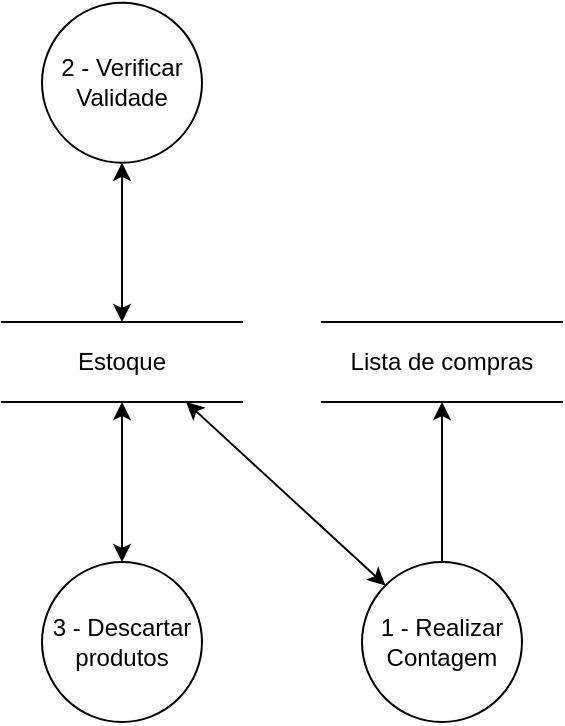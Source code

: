 <mxfile version="13.0.3" type="device"><diagram id="1MgJokWpNvO3p9aHnXV8" name="Page-1"><mxGraphModel dx="1326" dy="806" grid="1" gridSize="10" guides="1" tooltips="1" connect="1" arrows="1" fold="1" page="1" pageScale="1" pageWidth="850" pageHeight="1100" math="0" shadow="0"><root><mxCell id="0"/><mxCell id="1" parent="0"/><mxCell id="PHYz_aRPdKRdbb1dcoyY-4" value="2 - Verificar&lt;br&gt;Validade" style="ellipse;whiteSpace=wrap;html=1;aspect=fixed;" parent="1" vertex="1"><mxGeometry x="300" y="200.4" width="80" height="80" as="geometry"/></mxCell><mxCell id="PHYz_aRPdKRdbb1dcoyY-9" value="3 - Descartar&lt;br&gt;produtos" style="ellipse;whiteSpace=wrap;html=1;aspect=fixed;" parent="1" vertex="1"><mxGeometry x="300" y="480" width="80" height="80" as="geometry"/></mxCell><mxCell id="PHYz_aRPdKRdbb1dcoyY-10" value="1 - Realizar&lt;br&gt;Contagem" style="ellipse;whiteSpace=wrap;html=1;aspect=fixed;" parent="1" vertex="1"><mxGeometry x="460" y="480" width="80" height="80" as="geometry"/></mxCell><mxCell id="PHYz_aRPdKRdbb1dcoyY-12" value="Estoque" style="shape=partialRectangle;whiteSpace=wrap;html=1;left=0;right=0;fillColor=none;" parent="1" vertex="1"><mxGeometry x="280" y="360" width="120" height="40" as="geometry"/></mxCell><mxCell id="PHYz_aRPdKRdbb1dcoyY-16" value="" style="endArrow=classic;startArrow=classic;html=1;exitX=0.5;exitY=1;exitDx=0;exitDy=0;entryX=0.5;entryY=0;entryDx=0;entryDy=0;" parent="1" source="PHYz_aRPdKRdbb1dcoyY-12" target="PHYz_aRPdKRdbb1dcoyY-9" edge="1"><mxGeometry width="50" height="50" relative="1" as="geometry"><mxPoint x="340" y="400" as="sourcePoint"/><mxPoint x="340" y="460" as="targetPoint"/></mxGeometry></mxCell><mxCell id="PHYz_aRPdKRdbb1dcoyY-21" value="" style="endArrow=classic;startArrow=classic;html=1;exitX=0.5;exitY=0;exitDx=0;exitDy=0;entryX=0.5;entryY=1;entryDx=0;entryDy=0;" parent="1" source="PHYz_aRPdKRdbb1dcoyY-12" target="PHYz_aRPdKRdbb1dcoyY-4" edge="1"><mxGeometry width="50" height="50" relative="1" as="geometry"><mxPoint x="339.96" y="355.0" as="sourcePoint"/><mxPoint x="360" y="280.4" as="targetPoint"/></mxGeometry></mxCell><mxCell id="PHYz_aRPdKRdbb1dcoyY-22" value="" style="endArrow=classic;startArrow=classic;html=1;exitX=0.767;exitY=1;exitDx=0;exitDy=0;entryX=0;entryY=0;entryDx=0;entryDy=0;exitPerimeter=0;" parent="1" source="PHYz_aRPdKRdbb1dcoyY-12" target="PHYz_aRPdKRdbb1dcoyY-10" edge="1"><mxGeometry width="50" height="50" relative="1" as="geometry"><mxPoint x="449.5" y="365" as="sourcePoint"/><mxPoint x="450" y="290" as="targetPoint"/></mxGeometry></mxCell><mxCell id="tkCSV0pmQA86R-yJry4k-1" value="Lista de compras" style="shape=partialRectangle;whiteSpace=wrap;html=1;left=0;right=0;fillColor=none;" parent="1" vertex="1"><mxGeometry x="440" y="360" width="120" height="40" as="geometry"/></mxCell><mxCell id="UC1Wzx9OkG8Drbv9cqpQ-4" value="" style="endArrow=classic;html=1;exitX=0.5;exitY=0;exitDx=0;exitDy=0;entryX=0.5;entryY=1;entryDx=0;entryDy=0;" parent="1" source="PHYz_aRPdKRdbb1dcoyY-10" target="tkCSV0pmQA86R-yJry4k-1" edge="1"><mxGeometry width="50" height="50" relative="1" as="geometry"><mxPoint x="410" y="430" as="sourcePoint"/><mxPoint x="460" y="380" as="targetPoint"/></mxGeometry></mxCell></root></mxGraphModel></diagram></mxfile>